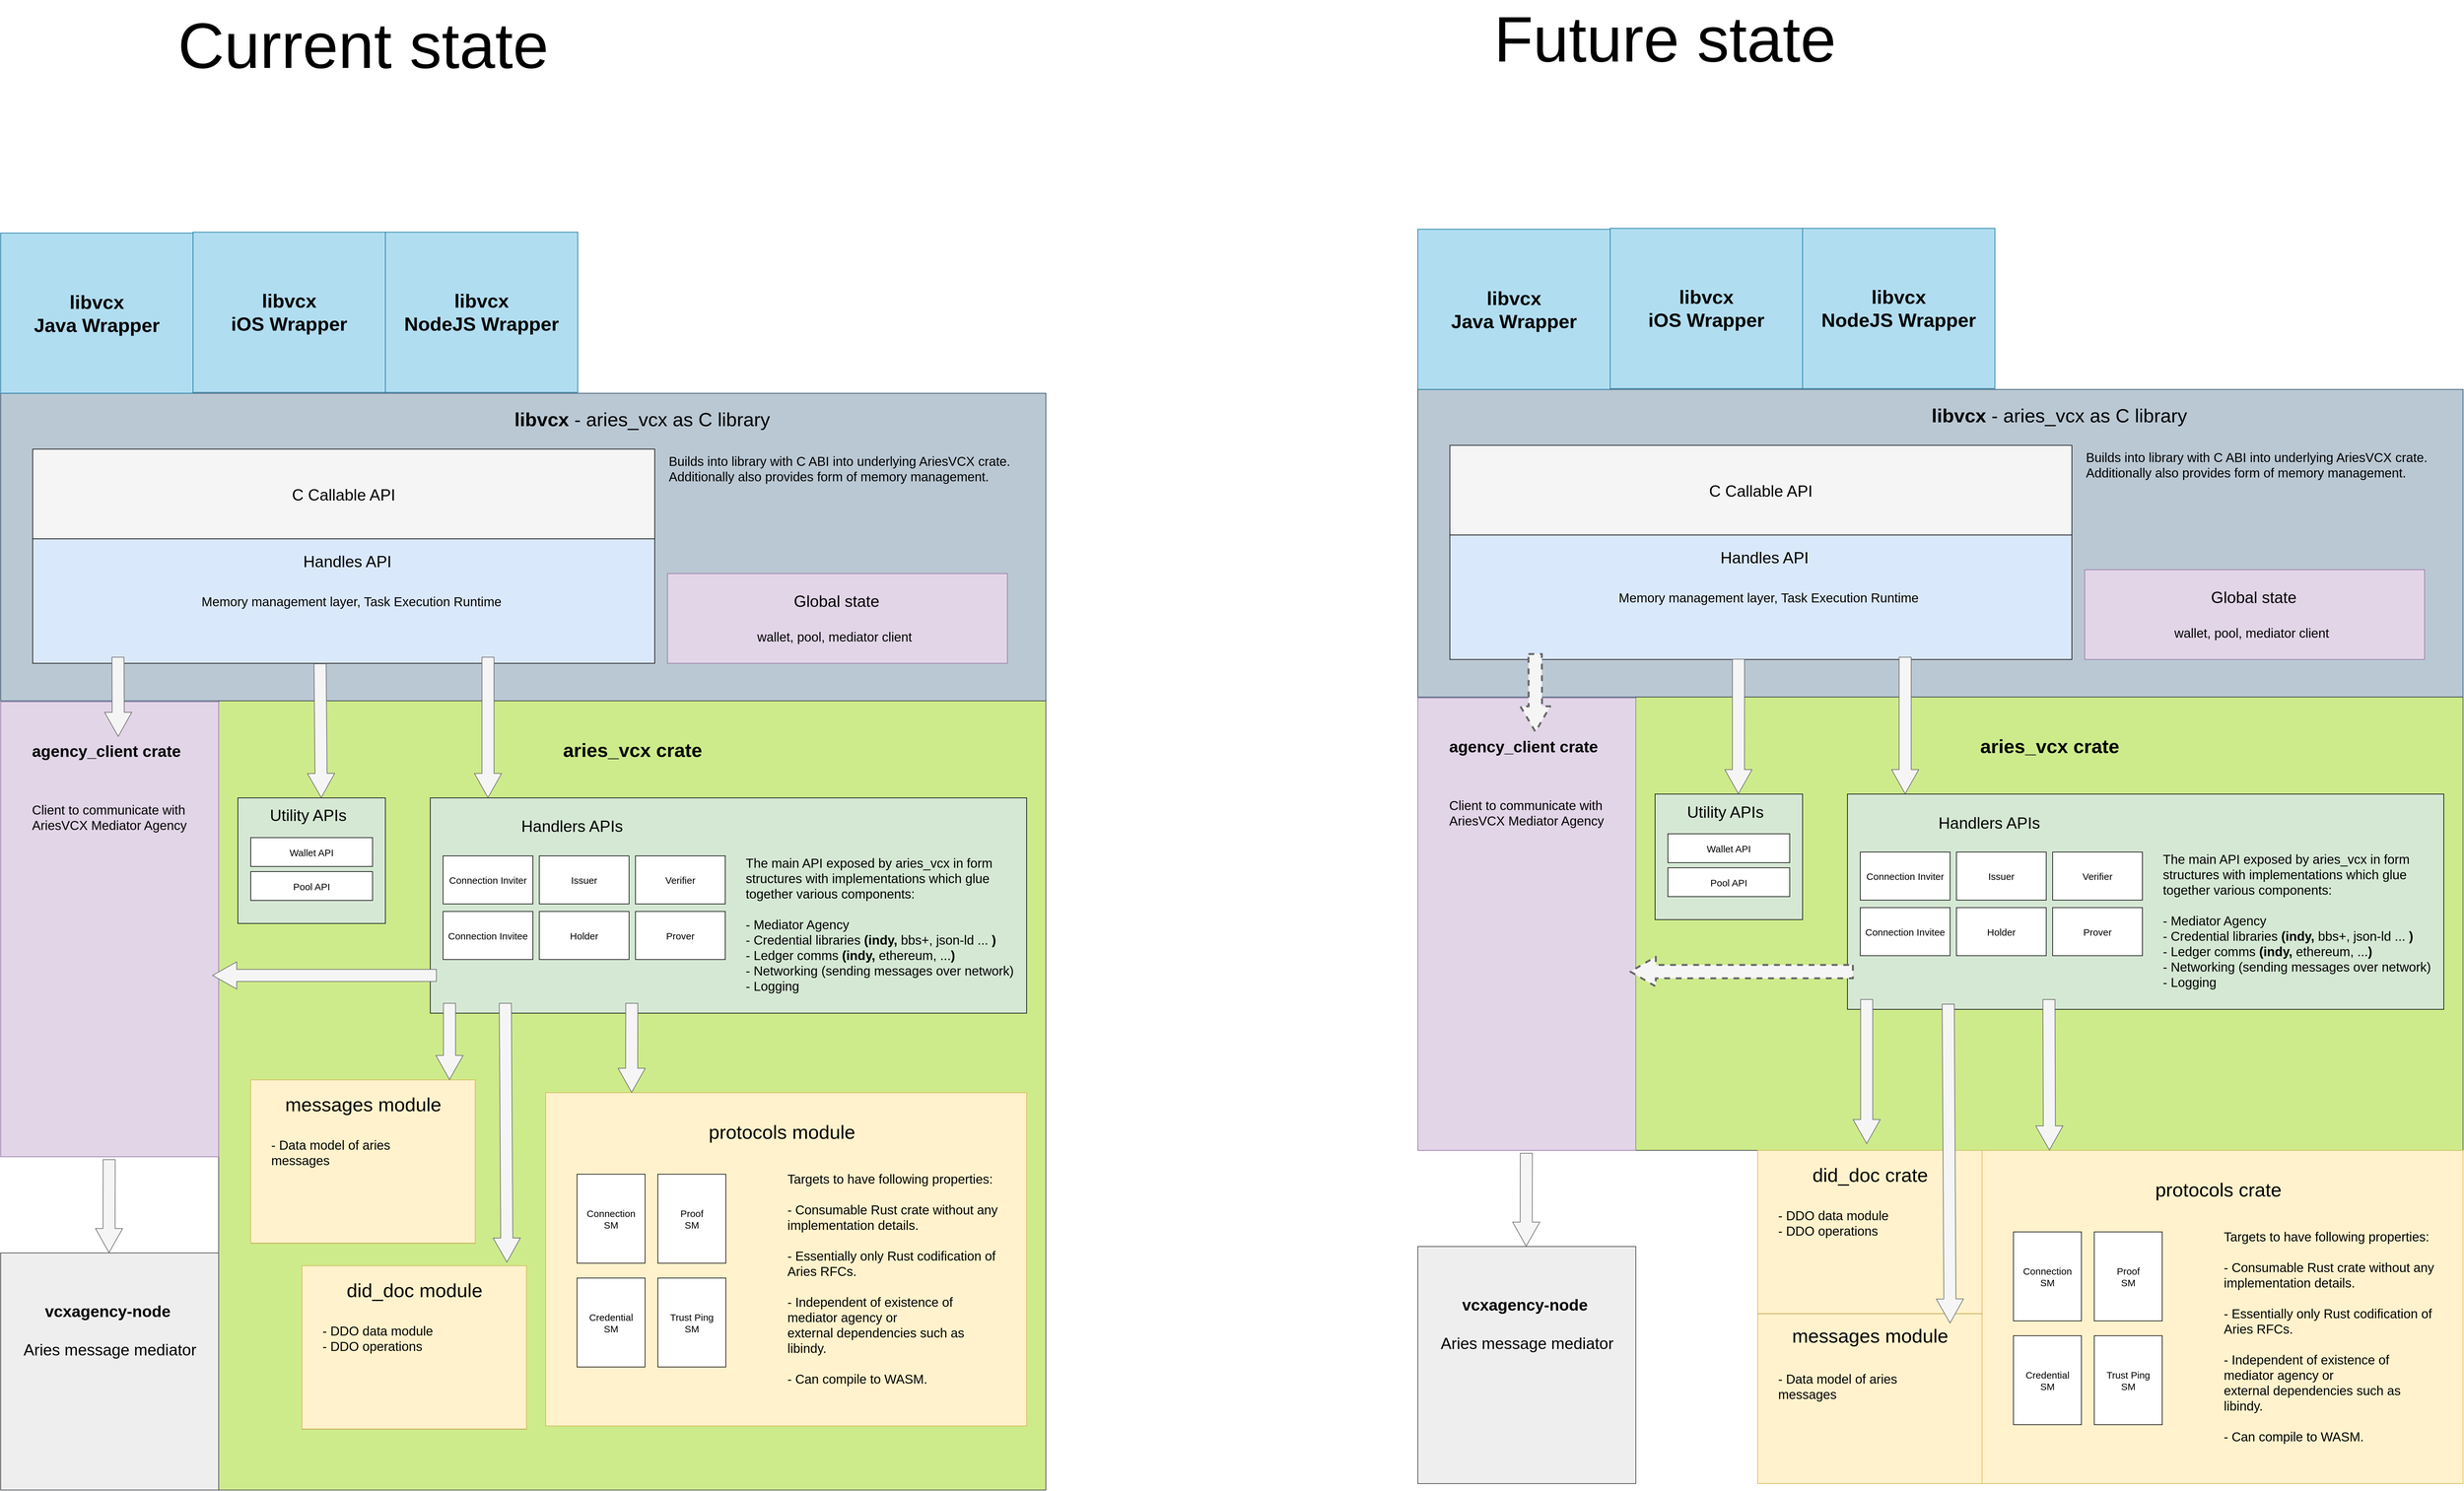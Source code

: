 <mxfile version="17.4.2" type="device"><diagram id="7Zz9Wzv7jeDoStbbdL4F" name="AriesVCX"><mxGraphModel dx="2860" dy="3909" grid="1" gridSize="10" guides="1" tooltips="1" connect="1" arrows="1" fold="1" page="1" pageScale="1" pageWidth="827" pageHeight="1169" math="0" shadow="0"><root><mxCell id="0"/><mxCell id="1" parent="0"/><mxCell id="syV9yuGqjeejQ7xi62S--37" value="&lt;font style=&quot;font-size: 100px&quot;&gt;Current state&lt;/font&gt;" style="text;html=1;align=center;verticalAlign=middle;resizable=0;points=[];autosize=1;strokeColor=none;" vertex="1" parent="1"><mxGeometry x="1550" y="10" width="590" height="50" as="geometry"/></mxCell><mxCell id="syV9yuGqjeejQ7xi62S--53" value="" style="rounded=0;whiteSpace=wrap;html=1;fillColor=#bac8d3;strokeColor=#23445d;" vertex="1" parent="1"><mxGeometry x="1280" y="578.63" width="1630" height="480" as="geometry"/></mxCell><mxCell id="syV9yuGqjeejQ7xi62S--54" value="" style="rounded=0;whiteSpace=wrap;html=1;fillColor=#cdeb8b;strokeColor=#36393d;shadow=0;strokeWidth=1;" vertex="1" parent="1"><mxGeometry x="1620" y="1058.63" width="1290" height="1231.37" as="geometry"/></mxCell><mxCell id="syV9yuGqjeejQ7xi62S--55" value="" style="rounded=0;whiteSpace=wrap;html=1;fillColor=#d5e8d4;" vertex="1" parent="1"><mxGeometry x="1950" y="1210" width="930" height="335.93" as="geometry"/></mxCell><mxCell id="syV9yuGqjeejQ7xi62S--56" value="&lt;span style=&quot;color: rgb(0 , 0 , 0)&quot;&gt;&lt;font style=&quot;font-size: 25px&quot;&gt;C Callable API&lt;/font&gt;&lt;/span&gt;" style="rounded=0;whiteSpace=wrap;html=1;fillColor=#f5f5f5;fontColor=#333333;" vertex="1" parent="1"><mxGeometry x="1330" y="665.81" width="970" height="140" as="geometry"/></mxCell><mxCell id="syV9yuGqjeejQ7xi62S--57" value="" style="rounded=0;whiteSpace=wrap;html=1;fillColor=#dae8fc;" vertex="1" parent="1"><mxGeometry x="1330" y="805.81" width="970" height="194.19" as="geometry"/></mxCell><mxCell id="syV9yuGqjeejQ7xi62S--60" value="&lt;div style=&quot;text-align: left&quot;&gt;&lt;span style=&quot;font-size: 20px&quot;&gt;Memory management layer, Task Execution Runtime&amp;nbsp;&lt;/span&gt;&lt;/div&gt;" style="text;html=1;strokeColor=none;fillColor=none;align=center;verticalAlign=middle;whiteSpace=wrap;rounded=0;" vertex="1" parent="1"><mxGeometry x="1560" y="873.53" width="540" height="58.75" as="geometry"/></mxCell><mxCell id="syV9yuGqjeejQ7xi62S--62" value="&lt;div style=&quot;text-align: center&quot;&gt;&lt;font face=&quot;helvetica&quot; style=&quot;font-size: 25px&quot;&gt;Handlers APIs&lt;/font&gt;&lt;/div&gt;" style="text;whiteSpace=wrap;html=1;" vertex="1" parent="1"><mxGeometry x="2090" y="1232.46" width="280" height="30" as="geometry"/></mxCell><mxCell id="syV9yuGqjeejQ7xi62S--63" value="&lt;span style=&quot;color: rgb(0 , 0 , 0) ; font-family: &amp;#34;helvetica&amp;#34; ; font-style: normal ; font-weight: 400 ; letter-spacing: normal ; text-align: center ; text-indent: 0px ; text-transform: none ; word-spacing: 0px ; display: inline ; float: none&quot;&gt;&lt;font style=&quot;font-size: 25px&quot;&gt;Handles API&lt;/font&gt;&lt;/span&gt;" style="text;whiteSpace=wrap;html=1;" vertex="1" parent="1"><mxGeometry x="1750" y="818.63" width="170" height="30" as="geometry"/></mxCell><mxCell id="syV9yuGqjeejQ7xi62S--64" value="&lt;font size=&quot;1&quot;&gt;&lt;b style=&quot;font-size: 30px&quot;&gt;aries_vcx crate&lt;/b&gt;&lt;/font&gt;" style="text;html=1;align=center;verticalAlign=middle;resizable=0;points=[];autosize=1;" vertex="1" parent="1"><mxGeometry x="2150" y="1120" width="230" height="30" as="geometry"/></mxCell><mxCell id="syV9yuGqjeejQ7xi62S--65" value="&lt;font style=&quot;font-size: 15px&quot;&gt;Connection Inviter&lt;/font&gt;" style="rounded=0;whiteSpace=wrap;html=1;" vertex="1" parent="1"><mxGeometry x="1970" y="1300.47" width="140" height="75" as="geometry"/></mxCell><mxCell id="syV9yuGqjeejQ7xi62S--66" value="&lt;font style=&quot;font-size: 15px&quot;&gt;Connection Invitee&lt;/font&gt;" style="rounded=0;whiteSpace=wrap;html=1;" vertex="1" parent="1"><mxGeometry x="1970" y="1387.18" width="140" height="75" as="geometry"/></mxCell><mxCell id="syV9yuGqjeejQ7xi62S--67" value="&lt;font style=&quot;font-size: 15px&quot;&gt;Issuer&lt;/font&gt;" style="rounded=0;whiteSpace=wrap;html=1;" vertex="1" parent="1"><mxGeometry x="2120" y="1300.47" width="140" height="75" as="geometry"/></mxCell><mxCell id="syV9yuGqjeejQ7xi62S--68" value="&lt;font style=&quot;font-size: 15px&quot;&gt;Holder&lt;/font&gt;" style="rounded=0;whiteSpace=wrap;html=1;" vertex="1" parent="1"><mxGeometry x="2120" y="1387.18" width="140" height="75" as="geometry"/></mxCell><mxCell id="syV9yuGqjeejQ7xi62S--69" value="&lt;font style=&quot;font-size: 15px&quot;&gt;Verifier&lt;/font&gt;" style="rounded=0;whiteSpace=wrap;html=1;" vertex="1" parent="1"><mxGeometry x="2270" y="1300.47" width="140" height="75" as="geometry"/></mxCell><mxCell id="syV9yuGqjeejQ7xi62S--70" value="&lt;font style=&quot;font-size: 15px&quot;&gt;Prover&lt;/font&gt;" style="rounded=0;whiteSpace=wrap;html=1;" vertex="1" parent="1"><mxGeometry x="2270" y="1387.18" width="140" height="75" as="geometry"/></mxCell><mxCell id="syV9yuGqjeejQ7xi62S--71" value="" style="rounded=0;whiteSpace=wrap;html=1;fillColor=#d5e8d4;" vertex="1" parent="1"><mxGeometry x="1650" y="1210" width="230" height="195.93" as="geometry"/></mxCell><mxCell id="syV9yuGqjeejQ7xi62S--72" value="&lt;div style=&quot;text-align: center&quot;&gt;&lt;font face=&quot;helvetica&quot; style=&quot;font-size: 25px&quot;&gt;Utility APIs&lt;/font&gt;&lt;/div&gt;" style="text;whiteSpace=wrap;html=1;" vertex="1" parent="1"><mxGeometry x="1697.5" y="1215.46" width="132.5" height="30" as="geometry"/></mxCell><mxCell id="syV9yuGqjeejQ7xi62S--73" value="&lt;font style=&quot;font-size: 15px&quot;&gt;Wallet API&lt;/font&gt;" style="rounded=0;whiteSpace=wrap;html=1;" vertex="1" parent="1"><mxGeometry x="1670" y="1272" width="190" height="45" as="geometry"/></mxCell><mxCell id="syV9yuGqjeejQ7xi62S--74" value="&lt;font style=&quot;font-size: 15px&quot;&gt;Pool API&lt;/font&gt;" style="rounded=0;whiteSpace=wrap;html=1;" vertex="1" parent="1"><mxGeometry x="1670" y="1325" width="190" height="45" as="geometry"/></mxCell><mxCell id="syV9yuGqjeejQ7xi62S--75" value="&lt;font style=&quot;font-size: 20px&quot;&gt;The main API exposed by aries_vcx in form&amp;nbsp;&lt;br&gt;structures with implementations which&amp;nbsp;glue&lt;br&gt;together various components:&lt;br&gt;&lt;br&gt;- Mediator Agency&lt;br&gt;- Credential libraries &lt;b&gt;(indy,&amp;nbsp;&lt;/b&gt;bbs+, json-ld ... &lt;b&gt;)&lt;/b&gt;&lt;br&gt;- Ledger comms&amp;nbsp;&lt;b&gt;(indy, &lt;/b&gt;ethereum, ...&lt;b&gt;)&lt;/b&gt;&lt;br&gt;- Networking (sending messages over network)&lt;br&gt;- Logging&lt;br&gt;&lt;/font&gt;" style="text;html=1;align=left;verticalAlign=middle;resizable=0;points=[];autosize=1;fillColor=none;" vertex="1" parent="1"><mxGeometry x="2440" y="1327.18" width="430" height="160" as="geometry"/></mxCell><mxCell id="syV9yuGqjeejQ7xi62S--76" value="&lt;font style=&quot;font-size: 30px&quot;&gt;&lt;b&gt;libvcx&lt;/b&gt;&amp;nbsp;-&amp;nbsp;aries_vcx&lt;b&gt; &lt;/b&gt;as C library&lt;/font&gt;" style="text;html=1;align=center;verticalAlign=middle;resizable=0;points=[];autosize=1;" vertex="1" parent="1"><mxGeometry x="2075" y="603.63" width="410" height="30" as="geometry"/></mxCell><mxCell id="syV9yuGqjeejQ7xi62S--77" value="&lt;font style=&quot;font-size: 20px&quot;&gt;Builds into library with C ABI into underlying AriesVCX crate.&lt;br&gt;Additionally also provides form of memory management.&lt;br&gt;&lt;/font&gt;" style="text;whiteSpace=wrap;html=1;" vertex="1" parent="1"><mxGeometry x="2320" y="665.81" width="560" height="119.07" as="geometry"/></mxCell><mxCell id="syV9yuGqjeejQ7xi62S--78" value="" style="group;strokeColor=#000000;" vertex="1" connectable="0" parent="1"><mxGeometry x="2130" y="1670" width="750" height="520" as="geometry"/></mxCell><mxCell id="syV9yuGqjeejQ7xi62S--79" value="" style="rounded=0;whiteSpace=wrap;html=1;fillColor=#fff2cc;strokeColor=#d6b656;" vertex="1" parent="syV9yuGqjeejQ7xi62S--78"><mxGeometry width="750" height="520" as="geometry"/></mxCell><mxCell id="syV9yuGqjeejQ7xi62S--80" value="&lt;font size=&quot;1&quot;&gt;&lt;span style=&quot;font-size: 30px&quot;&gt;protocols module&lt;/span&gt;&lt;/font&gt;" style="text;html=1;align=center;verticalAlign=middle;resizable=0;points=[];autosize=1;" vertex="1" parent="syV9yuGqjeejQ7xi62S--78"><mxGeometry x="247.747" y="46.27" width="240" height="30" as="geometry"/></mxCell><mxCell id="syV9yuGqjeejQ7xi62S--81" value="&lt;font style=&quot;font-size: 15px&quot;&gt;Connection &lt;br&gt;SM&lt;/font&gt;" style="rounded=0;whiteSpace=wrap;html=1;" vertex="1" parent="syV9yuGqjeejQ7xi62S--78"><mxGeometry x="48.913" y="127.25" width="105.978" height="138.818" as="geometry"/></mxCell><mxCell id="syV9yuGqjeejQ7xi62S--82" value="&lt;font style=&quot;font-size: 20px&quot;&gt;&lt;span style=&quot;color: rgb(0 , 0 , 0) ; font-family: &amp;#34;helvetica&amp;#34; ; font-style: normal ; font-weight: 400 ; letter-spacing: normal ; text-align: left ; text-indent: 0px ; text-transform: none ; word-spacing: 0px ; display: inline ; float: none&quot;&gt;Targets to have following properties:&lt;br&gt;&lt;br&gt;- Consumable Rust crate without any implementation&amp;nbsp;&lt;/span&gt;&lt;span style=&quot;color: rgb(0 , 0 , 0) ; font-family: &amp;#34;helvetica&amp;#34; ; font-style: normal ; font-weight: 400 ; letter-spacing: normal ; text-align: left ; text-indent: 0px ; text-transform: none ; word-spacing: 0px ; display: inline ; float: none&quot;&gt;details.&lt;/span&gt;&lt;br style=&quot;color: rgb(0 , 0 , 0) ; font-family: &amp;#34;helvetica&amp;#34; ; font-style: normal ; font-weight: 400 ; letter-spacing: normal ; text-align: left ; text-indent: 0px ; text-transform: none ; word-spacing: 0px&quot;&gt;&lt;span style=&quot;color: rgb(0 , 0 , 0) ; font-family: &amp;#34;helvetica&amp;#34; ; font-style: normal ; font-weight: 400 ; letter-spacing: normal ; text-align: left ; text-indent: 0px ; text-transform: none ; word-spacing: 0px ; display: inline ; float: none&quot;&gt;&lt;br&gt;- Essentially only Rust codification of Aries RFCs.&lt;/span&gt;&lt;br style=&quot;color: rgb(0 , 0 , 0) ; font-family: &amp;#34;helvetica&amp;#34; ; font-style: normal ; font-weight: 400 ; letter-spacing: normal ; text-align: left ; text-indent: 0px ; text-transform: none ; word-spacing: 0px&quot;&gt;&lt;br style=&quot;color: rgb(0 , 0 , 0) ; font-family: &amp;#34;helvetica&amp;#34; ; font-style: normal ; font-weight: 400 ; letter-spacing: normal ; text-align: left ; text-indent: 0px ; text-transform: none ; word-spacing: 0px&quot;&gt;&lt;span style=&quot;color: rgb(0 , 0 , 0) ; font-family: &amp;#34;helvetica&amp;#34; ; font-style: normal ; font-weight: 400 ; letter-spacing: normal ; text-align: left ; text-indent: 0px ; text-transform: none ; word-spacing: 0px ; display: inline ; float: none&quot;&gt;- Independent of existence of mediator agency or external&amp;nbsp;&lt;/span&gt;&lt;span style=&quot;color: rgb(0 , 0 , 0) ; font-family: &amp;#34;helvetica&amp;#34; ; font-style: normal ; font-weight: 400 ; letter-spacing: normal ; text-align: left ; text-indent: 0px ; text-transform: none ; word-spacing: 0px ; display: inline ; float: none&quot;&gt;dependencies such as libindy.&lt;/span&gt;&lt;br style=&quot;color: rgb(0 , 0 , 0) ; font-family: &amp;#34;helvetica&amp;#34; ; font-style: normal ; font-weight: 400 ; letter-spacing: normal ; text-align: left ; text-indent: 0px ; text-transform: none ; word-spacing: 0px&quot;&gt;&lt;br style=&quot;color: rgb(0 , 0 , 0) ; font-family: &amp;#34;helvetica&amp;#34; ; font-style: normal ; font-weight: 400 ; letter-spacing: normal ; text-align: left ; text-indent: 0px ; text-transform: none ; word-spacing: 0px&quot;&gt;&lt;span style=&quot;color: rgb(0 , 0 , 0) ; font-family: &amp;#34;helvetica&amp;#34; ; font-style: normal ; font-weight: 400 ; letter-spacing: normal ; text-align: left ; text-indent: 0px ; text-transform: none ; word-spacing: 0px ; display: inline ; float: none&quot;&gt;- Can compile to WASM.&amp;nbsp;&lt;/span&gt;&lt;/font&gt;" style="text;whiteSpace=wrap;html=1;" vertex="1" parent="syV9yuGqjeejQ7xi62S--78"><mxGeometry x="374.999" y="115.677" width="336.34" height="274.58" as="geometry"/></mxCell><mxCell id="syV9yuGqjeejQ7xi62S--83" value="&lt;font style=&quot;font-size: 15px&quot;&gt;Credential&lt;br&gt;SM&lt;/font&gt;" style="rounded=0;whiteSpace=wrap;html=1;" vertex="1" parent="syV9yuGqjeejQ7xi62S--78"><mxGeometry x="48.913" y="289.204" width="105.978" height="138.818" as="geometry"/></mxCell><mxCell id="syV9yuGqjeejQ7xi62S--84" value="&lt;font style=&quot;font-size: 15px&quot;&gt;Proof&lt;br&gt;SM&lt;/font&gt;" style="rounded=0;whiteSpace=wrap;html=1;" vertex="1" parent="syV9yuGqjeejQ7xi62S--78"><mxGeometry x="174.897" y="127.25" width="105.978" height="138.818" as="geometry"/></mxCell><mxCell id="syV9yuGqjeejQ7xi62S--85" value="&lt;font style=&quot;font-size: 15px&quot;&gt;Trust Ping&lt;br&gt;SM&lt;/font&gt;" style="rounded=0;whiteSpace=wrap;html=1;" vertex="1" parent="syV9yuGqjeejQ7xi62S--78"><mxGeometry x="174.897" y="289.204" width="105.978" height="138.818" as="geometry"/></mxCell><mxCell id="syV9yuGqjeejQ7xi62S--86" value="" style="group;strokeColor=#000000;" vertex="1" connectable="0" parent="1"><mxGeometry x="1280" y="1060" width="340" height="710" as="geometry"/></mxCell><mxCell id="syV9yuGqjeejQ7xi62S--87" value="" style="rounded=0;whiteSpace=wrap;html=1;fillColor=#e1d5e7;strokeColor=#9673a6;" vertex="1" parent="syV9yuGqjeejQ7xi62S--86"><mxGeometry width="340" height="710.0" as="geometry"/></mxCell><mxCell id="syV9yuGqjeejQ7xi62S--88" value="&lt;b style=&quot;color: rgb(0 , 0 , 0) ; font-family: &amp;#34;helvetica&amp;#34; ; font-size: 12px ; font-style: normal ; letter-spacing: normal ; text-align: center ; text-indent: 0px ; text-transform: none ; word-spacing: 0px&quot;&gt;&lt;font style=&quot;font-size: 25px&quot;&gt;agency_client crate&lt;/font&gt;&lt;/b&gt;" style="text;whiteSpace=wrap;html=1;" vertex="1" parent="syV9yuGqjeejQ7xi62S--86"><mxGeometry x="47.449" y="54.619" width="271.948" height="81.929" as="geometry"/></mxCell><mxCell id="syV9yuGqjeejQ7xi62S--89" value="&lt;font style=&quot;color: rgb(0 , 0 , 0) ; font-style: normal ; font-weight: 400 ; letter-spacing: normal ; text-align: left ; text-indent: 0px ; text-transform: none ; word-spacing: 0px ; font-family: &amp;#34;helvetica&amp;#34; ; font-size: 20px&quot;&gt;&lt;span&gt;Client to communicate with AriesVCX Mediator Agency&lt;/span&gt;&lt;span style=&quot;color: rgb(0 , 0 , 0) ; font-family: &amp;#34;helvetica&amp;#34; ; font-style: normal ; font-weight: 400 ; letter-spacing: normal ; text-align: left ; text-indent: 0px ; text-transform: none ; word-spacing: 0px&quot;&gt;&lt;br&gt;&lt;/span&gt;&lt;/font&gt;" style="text;whiteSpace=wrap;html=1;" vertex="1" parent="syV9yuGqjeejQ7xi62S--86"><mxGeometry x="47.452" y="149.999" width="313.158" height="382.308" as="geometry"/></mxCell><mxCell id="syV9yuGqjeejQ7xi62S--90" value="" style="rounded=0;whiteSpace=wrap;html=1;fillColor=#e1d5e7;strokeColor=#9673a6;" vertex="1" parent="1"><mxGeometry x="2320" y="860" width="530" height="140" as="geometry"/></mxCell><mxCell id="syV9yuGqjeejQ7xi62S--91" value="&lt;div style=&quot;text-align: center&quot;&gt;&lt;font face=&quot;helvetica&quot; style=&quot;font-size: 25px ; font-weight: normal&quot;&gt;Global state&lt;/font&gt;&lt;/div&gt;" style="text;whiteSpace=wrap;html=1;fontStyle=1" vertex="1" parent="1"><mxGeometry x="2515" y="881.13" width="280" height="30" as="geometry"/></mxCell><mxCell id="syV9yuGqjeejQ7xi62S--92" value="&lt;div style=&quot;text-align: left&quot;&gt;&lt;span style=&quot;font-size: 20px&quot;&gt;wallet, pool, mediator client&lt;/span&gt;&lt;/div&gt;" style="text;html=1;strokeColor=none;fillColor=none;align=center;verticalAlign=middle;whiteSpace=wrap;rounded=0;" vertex="1" parent="1"><mxGeometry x="2330" y="950" width="500.62" height="15.05" as="geometry"/></mxCell><mxCell id="syV9yuGqjeejQ7xi62S--93" value="" style="shape=flexArrow;endArrow=classic;html=1;endWidth=22.561;endSize=12.212;width=18.824;fillColor=#f5f5f5;strokeColor=#666666;" edge="1" parent="1"><mxGeometry width="50" height="50" relative="1" as="geometry"><mxPoint x="2040" y="990" as="sourcePoint"/><mxPoint x="2040" y="1210" as="targetPoint"/></mxGeometry></mxCell><mxCell id="syV9yuGqjeejQ7xi62S--103" value="&lt;font style=&quot;font-size: 30px&quot;&gt;&lt;b&gt;libvcx &lt;br&gt;Java Wrapper&lt;/b&gt;&lt;/font&gt;" style="rounded=0;whiteSpace=wrap;html=1;fillColor=#b1ddf0;strokeColor=#10739e;" vertex="1" parent="1"><mxGeometry x="1280" y="328.63" width="300" height="250" as="geometry"/></mxCell><mxCell id="syV9yuGqjeejQ7xi62S--104" value="&lt;font style=&quot;font-size: 30px&quot;&gt;&lt;b&gt;libvcx&lt;br&gt;NodeJS Wrapper&lt;/b&gt;&lt;/font&gt;" style="rounded=0;whiteSpace=wrap;html=1;fillColor=#b1ddf0;strokeColor=#10739e;" vertex="1" parent="1"><mxGeometry x="1880" y="327.26" width="300" height="250" as="geometry"/></mxCell><mxCell id="syV9yuGqjeejQ7xi62S--105" value="&lt;font style=&quot;font-size: 30px&quot;&gt;&lt;b&gt;libvcx&lt;br&gt;iOS Wrapper&lt;/b&gt;&lt;/font&gt;" style="rounded=0;whiteSpace=wrap;html=1;fillColor=#b1ddf0;strokeColor=#10739e;" vertex="1" parent="1"><mxGeometry x="1580" y="327.26" width="300" height="250" as="geometry"/></mxCell><mxCell id="syV9yuGqjeejQ7xi62S--106" value="" style="shape=flexArrow;endArrow=classic;html=1;endWidth=22.561;endSize=12.212;width=18.824;fillColor=#f5f5f5;strokeColor=#666666;exitX=0.462;exitY=1.001;exitDx=0;exitDy=0;exitPerimeter=0;" edge="1" parent="1" source="syV9yuGqjeejQ7xi62S--57"><mxGeometry width="50" height="50" relative="1" as="geometry"><mxPoint x="1780" y="1024.879" as="sourcePoint"/><mxPoint x="1780" y="1210" as="targetPoint"/></mxGeometry></mxCell><mxCell id="syV9yuGqjeejQ7xi62S--117" value="" style="group;strokeColor=#000000;" vertex="1" connectable="0" parent="1"><mxGeometry x="1670" y="1650" width="350" height="254.69" as="geometry"/></mxCell><mxCell id="syV9yuGqjeejQ7xi62S--118" value="" style="rounded=0;whiteSpace=wrap;html=1;fillColor=#fff2cc;strokeColor=#d6b656;" vertex="1" parent="syV9yuGqjeejQ7xi62S--117"><mxGeometry width="350" height="254.69" as="geometry"/></mxCell><mxCell id="syV9yuGqjeejQ7xi62S--119" value="&lt;font size=&quot;1&quot;&gt;&lt;span style=&quot;font-size: 30px&quot;&gt;messages module&lt;/span&gt;&lt;/font&gt;" style="text;html=1;align=center;verticalAlign=middle;resizable=0;points=[];autosize=1;" vertex="1" parent="syV9yuGqjeejQ7xi62S--117"><mxGeometry x="45.0" y="22.663" width="260" height="30" as="geometry"/></mxCell><mxCell id="syV9yuGqjeejQ7xi62S--121" value="&lt;font face=&quot;helvetica&quot;&gt;&lt;span style=&quot;font-size: 20px&quot;&gt;- Data model of aries messages&lt;/span&gt;&lt;/font&gt;" style="text;whiteSpace=wrap;html=1;" vertex="1" parent="syV9yuGqjeejQ7xi62S--117"><mxGeometry x="29.512" y="83.161" width="247.846" height="101.27" as="geometry"/></mxCell><mxCell id="syV9yuGqjeejQ7xi62S--127" value="" style="shape=flexArrow;endArrow=classic;html=1;endWidth=22.561;endSize=12.212;width=18.824;fillColor=#f5f5f5;strokeColor=#666666;" edge="1" parent="1"><mxGeometry width="50" height="50" relative="1" as="geometry"><mxPoint x="1980" y="1530" as="sourcePoint"/><mxPoint x="1980" y="1650" as="targetPoint"/></mxGeometry></mxCell><mxCell id="syV9yuGqjeejQ7xi62S--128" value="" style="shape=flexArrow;endArrow=classic;html=1;endWidth=22.561;endSize=12.212;width=18.824;fillColor=#f5f5f5;strokeColor=#666666;" edge="1" parent="1"><mxGeometry width="50" height="50" relative="1" as="geometry"><mxPoint x="2264.23" y="1530" as="sourcePoint"/><mxPoint x="2264" y="1670" as="targetPoint"/></mxGeometry></mxCell><mxCell id="syV9yuGqjeejQ7xi62S--129" value="" style="group;strokeColor=#000000;" vertex="1" connectable="0" parent="1"><mxGeometry x="1750" y="1940" width="350" height="254.69" as="geometry"/></mxCell><mxCell id="syV9yuGqjeejQ7xi62S--130" value="" style="rounded=0;whiteSpace=wrap;html=1;fillColor=#fff2cc;strokeColor=#d6b656;" vertex="1" parent="syV9yuGqjeejQ7xi62S--129"><mxGeometry width="350" height="254.69" as="geometry"/></mxCell><mxCell id="syV9yuGqjeejQ7xi62S--131" value="&lt;font size=&quot;1&quot;&gt;&lt;span style=&quot;font-size: 30px&quot;&gt;did_doc module&lt;/span&gt;&lt;/font&gt;" style="text;html=1;align=center;verticalAlign=middle;resizable=0;points=[];autosize=1;" vertex="1" parent="syV9yuGqjeejQ7xi62S--129"><mxGeometry x="60.0" y="22.663" width="230" height="30" as="geometry"/></mxCell><mxCell id="syV9yuGqjeejQ7xi62S--132" value="&lt;font face=&quot;helvetica&quot;&gt;&lt;span style=&quot;font-size: 20px&quot;&gt;- DDO data module&lt;br&gt;- DDO operations&lt;br&gt;&lt;/span&gt;&lt;/font&gt;" style="text;whiteSpace=wrap;html=1;" vertex="1" parent="syV9yuGqjeejQ7xi62S--129"><mxGeometry x="29.512" y="83.161" width="247.846" height="101.27" as="geometry"/></mxCell><mxCell id="syV9yuGqjeejQ7xi62S--133" value="" style="shape=flexArrow;endArrow=classic;html=1;endWidth=22.561;endSize=12.212;width=18.824;fillColor=#f5f5f5;strokeColor=#666666;entryX=0.913;entryY=-0.02;entryDx=0;entryDy=0;entryPerimeter=0;" edge="1" parent="1" target="syV9yuGqjeejQ7xi62S--130"><mxGeometry width="50" height="50" relative="1" as="geometry"><mxPoint x="2067" y="1530" as="sourcePoint"/><mxPoint x="2067" y="1650" as="targetPoint"/></mxGeometry></mxCell><mxCell id="syV9yuGqjeejQ7xi62S--135" value="" style="shape=flexArrow;endArrow=classic;html=1;endWidth=22.561;endSize=12.212;width=18.824;fillColor=#f5f5f5;strokeColor=#666666;entryX=0.5;entryY=0;entryDx=0;entryDy=0;" edge="1" parent="1" target="syV9yuGqjeejQ7xi62S--88"><mxGeometry width="50" height="50" relative="1" as="geometry"><mxPoint x="1463" y="990" as="sourcePoint"/><mxPoint x="1470" y="1080" as="targetPoint"/></mxGeometry></mxCell><mxCell id="syV9yuGqjeejQ7xi62S--134" value="" style="shape=flexArrow;endArrow=classic;html=1;endWidth=22.561;endSize=12.212;width=18.824;fillColor=#f5f5f5;strokeColor=#666666;" edge="1" parent="1"><mxGeometry width="50" height="50" relative="1" as="geometry"><mxPoint x="1960" y="1487" as="sourcePoint"/><mxPoint x="1610" y="1487" as="targetPoint"/></mxGeometry></mxCell><mxCell id="1e5rBk3PHPZk0j-CVuZ7-1" value="" style="rounded=0;whiteSpace=wrap;html=1;fillColor=#bac8d3;strokeColor=#23445d;" vertex="1" parent="1"><mxGeometry x="3490" y="572.67" width="1630" height="480" as="geometry"/></mxCell><mxCell id="1e5rBk3PHPZk0j-CVuZ7-2" value="" style="rounded=0;whiteSpace=wrap;html=1;fillColor=#cdeb8b;strokeColor=#36393d;shadow=0;strokeWidth=1;" vertex="1" parent="1"><mxGeometry x="3830" y="1052.67" width="1290" height="707.33" as="geometry"/></mxCell><mxCell id="1e5rBk3PHPZk0j-CVuZ7-3" value="" style="rounded=0;whiteSpace=wrap;html=1;fillColor=#d5e8d4;" vertex="1" parent="1"><mxGeometry x="4160" y="1204.04" width="930" height="335.93" as="geometry"/></mxCell><mxCell id="1e5rBk3PHPZk0j-CVuZ7-4" value="&lt;span style=&quot;color: rgb(0 , 0 , 0)&quot;&gt;&lt;font style=&quot;font-size: 25px&quot;&gt;C Callable API&lt;/font&gt;&lt;/span&gt;" style="rounded=0;whiteSpace=wrap;html=1;fillColor=#f5f5f5;fontColor=#333333;" vertex="1" parent="1"><mxGeometry x="3540" y="659.85" width="970" height="140" as="geometry"/></mxCell><mxCell id="1e5rBk3PHPZk0j-CVuZ7-5" value="" style="rounded=0;whiteSpace=wrap;html=1;fillColor=#dae8fc;" vertex="1" parent="1"><mxGeometry x="3540" y="799.85" width="970" height="194.19" as="geometry"/></mxCell><mxCell id="1e5rBk3PHPZk0j-CVuZ7-6" value="&lt;div style=&quot;text-align: left&quot;&gt;&lt;span style=&quot;font-size: 20px&quot;&gt;Memory management layer, Task Execution Runtime&amp;nbsp;&lt;/span&gt;&lt;/div&gt;" style="text;html=1;strokeColor=none;fillColor=none;align=center;verticalAlign=middle;whiteSpace=wrap;rounded=0;" vertex="1" parent="1"><mxGeometry x="3770" y="867.57" width="540" height="58.75" as="geometry"/></mxCell><mxCell id="1e5rBk3PHPZk0j-CVuZ7-7" value="&lt;div style=&quot;text-align: center&quot;&gt;&lt;font face=&quot;helvetica&quot; style=&quot;font-size: 25px&quot;&gt;Handlers APIs&lt;/font&gt;&lt;/div&gt;" style="text;whiteSpace=wrap;html=1;" vertex="1" parent="1"><mxGeometry x="4300" y="1226.5" width="280" height="30" as="geometry"/></mxCell><mxCell id="1e5rBk3PHPZk0j-CVuZ7-8" value="&lt;span style=&quot;color: rgb(0 , 0 , 0) ; font-family: &amp;#34;helvetica&amp;#34; ; font-style: normal ; font-weight: 400 ; letter-spacing: normal ; text-align: center ; text-indent: 0px ; text-transform: none ; word-spacing: 0px ; display: inline ; float: none&quot;&gt;&lt;font style=&quot;font-size: 25px&quot;&gt;Handles API&lt;/font&gt;&lt;/span&gt;" style="text;whiteSpace=wrap;html=1;" vertex="1" parent="1"><mxGeometry x="3960" y="812.67" width="170" height="30" as="geometry"/></mxCell><mxCell id="1e5rBk3PHPZk0j-CVuZ7-9" value="&lt;font size=&quot;1&quot;&gt;&lt;b style=&quot;font-size: 30px&quot;&gt;aries_vcx crate&lt;/b&gt;&lt;/font&gt;" style="text;html=1;align=center;verticalAlign=middle;resizable=0;points=[];autosize=1;" vertex="1" parent="1"><mxGeometry x="4360" y="1114.04" width="230" height="30" as="geometry"/></mxCell><mxCell id="1e5rBk3PHPZk0j-CVuZ7-10" value="&lt;font style=&quot;font-size: 15px&quot;&gt;Connection Inviter&lt;/font&gt;" style="rounded=0;whiteSpace=wrap;html=1;" vertex="1" parent="1"><mxGeometry x="4180" y="1294.51" width="140" height="75" as="geometry"/></mxCell><mxCell id="1e5rBk3PHPZk0j-CVuZ7-11" value="&lt;font style=&quot;font-size: 15px&quot;&gt;Connection Invitee&lt;/font&gt;" style="rounded=0;whiteSpace=wrap;html=1;" vertex="1" parent="1"><mxGeometry x="4180" y="1381.22" width="140" height="75" as="geometry"/></mxCell><mxCell id="1e5rBk3PHPZk0j-CVuZ7-12" value="&lt;font style=&quot;font-size: 15px&quot;&gt;Issuer&lt;/font&gt;" style="rounded=0;whiteSpace=wrap;html=1;" vertex="1" parent="1"><mxGeometry x="4330" y="1294.51" width="140" height="75" as="geometry"/></mxCell><mxCell id="1e5rBk3PHPZk0j-CVuZ7-13" value="&lt;font style=&quot;font-size: 15px&quot;&gt;Holder&lt;/font&gt;" style="rounded=0;whiteSpace=wrap;html=1;" vertex="1" parent="1"><mxGeometry x="4330" y="1381.22" width="140" height="75" as="geometry"/></mxCell><mxCell id="1e5rBk3PHPZk0j-CVuZ7-14" value="&lt;font style=&quot;font-size: 15px&quot;&gt;Verifier&lt;/font&gt;" style="rounded=0;whiteSpace=wrap;html=1;" vertex="1" parent="1"><mxGeometry x="4480" y="1294.51" width="140" height="75" as="geometry"/></mxCell><mxCell id="1e5rBk3PHPZk0j-CVuZ7-15" value="&lt;font style=&quot;font-size: 15px&quot;&gt;Prover&lt;/font&gt;" style="rounded=0;whiteSpace=wrap;html=1;" vertex="1" parent="1"><mxGeometry x="4480" y="1381.22" width="140" height="75" as="geometry"/></mxCell><mxCell id="1e5rBk3PHPZk0j-CVuZ7-16" value="" style="rounded=0;whiteSpace=wrap;html=1;fillColor=#d5e8d4;" vertex="1" parent="1"><mxGeometry x="3860" y="1204.04" width="230" height="195.93" as="geometry"/></mxCell><mxCell id="1e5rBk3PHPZk0j-CVuZ7-17" value="&lt;div style=&quot;text-align: center&quot;&gt;&lt;font face=&quot;helvetica&quot; style=&quot;font-size: 25px&quot;&gt;Utility APIs&lt;/font&gt;&lt;/div&gt;" style="text;whiteSpace=wrap;html=1;" vertex="1" parent="1"><mxGeometry x="3907.5" y="1209.5" width="132.5" height="30" as="geometry"/></mxCell><mxCell id="1e5rBk3PHPZk0j-CVuZ7-18" value="&lt;font style=&quot;font-size: 15px&quot;&gt;Wallet API&lt;/font&gt;" style="rounded=0;whiteSpace=wrap;html=1;" vertex="1" parent="1"><mxGeometry x="3880" y="1266.04" width="190" height="45" as="geometry"/></mxCell><mxCell id="1e5rBk3PHPZk0j-CVuZ7-19" value="&lt;font style=&quot;font-size: 15px&quot;&gt;Pool API&lt;/font&gt;" style="rounded=0;whiteSpace=wrap;html=1;" vertex="1" parent="1"><mxGeometry x="3880" y="1319.04" width="190" height="45" as="geometry"/></mxCell><mxCell id="1e5rBk3PHPZk0j-CVuZ7-20" value="&lt;font style=&quot;font-size: 20px&quot;&gt;The main API exposed by aries_vcx in form&amp;nbsp;&lt;br&gt;structures with implementations which&amp;nbsp;glue&lt;br&gt;together various components:&lt;br&gt;&lt;br&gt;- Mediator Agency&lt;br&gt;- Credential libraries &lt;b&gt;(indy,&amp;nbsp;&lt;/b&gt;bbs+, json-ld ... &lt;b&gt;)&lt;/b&gt;&lt;br&gt;- Ledger comms&amp;nbsp;&lt;b&gt;(indy, &lt;/b&gt;ethereum, ...&lt;b&gt;)&lt;/b&gt;&lt;br&gt;- Networking (sending messages over network)&lt;br&gt;- Logging&lt;br&gt;&lt;/font&gt;" style="text;html=1;align=left;verticalAlign=middle;resizable=0;points=[];autosize=1;fillColor=none;" vertex="1" parent="1"><mxGeometry x="4650" y="1321.22" width="430" height="160" as="geometry"/></mxCell><mxCell id="1e5rBk3PHPZk0j-CVuZ7-21" value="&lt;font style=&quot;font-size: 30px&quot;&gt;&lt;b&gt;libvcx&lt;/b&gt;&amp;nbsp;-&amp;nbsp;aries_vcx&lt;b&gt; &lt;/b&gt;as C library&lt;/font&gt;" style="text;html=1;align=center;verticalAlign=middle;resizable=0;points=[];autosize=1;" vertex="1" parent="1"><mxGeometry x="4285" y="597.67" width="410" height="30" as="geometry"/></mxCell><mxCell id="1e5rBk3PHPZk0j-CVuZ7-22" value="&lt;font style=&quot;font-size: 20px&quot;&gt;Builds into library with C ABI into underlying AriesVCX crate.&lt;br&gt;Additionally also provides form of memory management.&lt;br&gt;&lt;/font&gt;" style="text;whiteSpace=wrap;html=1;" vertex="1" parent="1"><mxGeometry x="4530" y="659.85" width="560" height="119.07" as="geometry"/></mxCell><mxCell id="1e5rBk3PHPZk0j-CVuZ7-23" value="" style="group;strokeColor=#000000;" vertex="1" connectable="0" parent="1"><mxGeometry x="4370" y="1760" width="750" height="520" as="geometry"/></mxCell><mxCell id="1e5rBk3PHPZk0j-CVuZ7-24" value="" style="rounded=0;whiteSpace=wrap;html=1;fillColor=#fff2cc;strokeColor=#d6b656;" vertex="1" parent="1e5rBk3PHPZk0j-CVuZ7-23"><mxGeometry width="750" height="520" as="geometry"/></mxCell><mxCell id="1e5rBk3PHPZk0j-CVuZ7-25" value="&lt;font size=&quot;1&quot;&gt;&lt;span style=&quot;font-size: 30px&quot;&gt;protocols crate&lt;/span&gt;&lt;/font&gt;" style="text;html=1;align=center;verticalAlign=middle;resizable=0;points=[];autosize=1;" vertex="1" parent="1e5rBk3PHPZk0j-CVuZ7-23"><mxGeometry x="262.747" y="46.27" width="210" height="30" as="geometry"/></mxCell><mxCell id="1e5rBk3PHPZk0j-CVuZ7-26" value="&lt;font style=&quot;font-size: 15px&quot;&gt;Connection &lt;br&gt;SM&lt;/font&gt;" style="rounded=0;whiteSpace=wrap;html=1;" vertex="1" parent="1e5rBk3PHPZk0j-CVuZ7-23"><mxGeometry x="48.913" y="127.25" width="105.978" height="138.818" as="geometry"/></mxCell><mxCell id="1e5rBk3PHPZk0j-CVuZ7-27" value="&lt;font style=&quot;font-size: 20px&quot;&gt;&lt;span style=&quot;color: rgb(0 , 0 , 0) ; font-family: &amp;#34;helvetica&amp;#34; ; font-style: normal ; font-weight: 400 ; letter-spacing: normal ; text-align: left ; text-indent: 0px ; text-transform: none ; word-spacing: 0px ; display: inline ; float: none&quot;&gt;Targets to have following properties:&lt;br&gt;&lt;br&gt;- Consumable Rust crate without any implementation&amp;nbsp;&lt;/span&gt;&lt;span style=&quot;color: rgb(0 , 0 , 0) ; font-family: &amp;#34;helvetica&amp;#34; ; font-style: normal ; font-weight: 400 ; letter-spacing: normal ; text-align: left ; text-indent: 0px ; text-transform: none ; word-spacing: 0px ; display: inline ; float: none&quot;&gt;details.&lt;/span&gt;&lt;br style=&quot;color: rgb(0 , 0 , 0) ; font-family: &amp;#34;helvetica&amp;#34; ; font-style: normal ; font-weight: 400 ; letter-spacing: normal ; text-align: left ; text-indent: 0px ; text-transform: none ; word-spacing: 0px&quot;&gt;&lt;span style=&quot;color: rgb(0 , 0 , 0) ; font-family: &amp;#34;helvetica&amp;#34; ; font-style: normal ; font-weight: 400 ; letter-spacing: normal ; text-align: left ; text-indent: 0px ; text-transform: none ; word-spacing: 0px ; display: inline ; float: none&quot;&gt;&lt;br&gt;- Essentially only Rust codification of Aries RFCs.&lt;/span&gt;&lt;br style=&quot;color: rgb(0 , 0 , 0) ; font-family: &amp;#34;helvetica&amp;#34; ; font-style: normal ; font-weight: 400 ; letter-spacing: normal ; text-align: left ; text-indent: 0px ; text-transform: none ; word-spacing: 0px&quot;&gt;&lt;br style=&quot;color: rgb(0 , 0 , 0) ; font-family: &amp;#34;helvetica&amp;#34; ; font-style: normal ; font-weight: 400 ; letter-spacing: normal ; text-align: left ; text-indent: 0px ; text-transform: none ; word-spacing: 0px&quot;&gt;&lt;span style=&quot;color: rgb(0 , 0 , 0) ; font-family: &amp;#34;helvetica&amp;#34; ; font-style: normal ; font-weight: 400 ; letter-spacing: normal ; text-align: left ; text-indent: 0px ; text-transform: none ; word-spacing: 0px ; display: inline ; float: none&quot;&gt;- Independent of existence of mediator agency or external&amp;nbsp;&lt;/span&gt;&lt;span style=&quot;color: rgb(0 , 0 , 0) ; font-family: &amp;#34;helvetica&amp;#34; ; font-style: normal ; font-weight: 400 ; letter-spacing: normal ; text-align: left ; text-indent: 0px ; text-transform: none ; word-spacing: 0px ; display: inline ; float: none&quot;&gt;dependencies such as libindy.&lt;/span&gt;&lt;br style=&quot;color: rgb(0 , 0 , 0) ; font-family: &amp;#34;helvetica&amp;#34; ; font-style: normal ; font-weight: 400 ; letter-spacing: normal ; text-align: left ; text-indent: 0px ; text-transform: none ; word-spacing: 0px&quot;&gt;&lt;br style=&quot;color: rgb(0 , 0 , 0) ; font-family: &amp;#34;helvetica&amp;#34; ; font-style: normal ; font-weight: 400 ; letter-spacing: normal ; text-align: left ; text-indent: 0px ; text-transform: none ; word-spacing: 0px&quot;&gt;&lt;span style=&quot;color: rgb(0 , 0 , 0) ; font-family: &amp;#34;helvetica&amp;#34; ; font-style: normal ; font-weight: 400 ; letter-spacing: normal ; text-align: left ; text-indent: 0px ; text-transform: none ; word-spacing: 0px ; display: inline ; float: none&quot;&gt;- Can compile to WASM.&amp;nbsp;&lt;/span&gt;&lt;/font&gt;" style="text;whiteSpace=wrap;html=1;" vertex="1" parent="1e5rBk3PHPZk0j-CVuZ7-23"><mxGeometry x="374.999" y="115.677" width="336.34" height="274.58" as="geometry"/></mxCell><mxCell id="1e5rBk3PHPZk0j-CVuZ7-28" value="&lt;font style=&quot;font-size: 15px&quot;&gt;Credential&lt;br&gt;SM&lt;/font&gt;" style="rounded=0;whiteSpace=wrap;html=1;" vertex="1" parent="1e5rBk3PHPZk0j-CVuZ7-23"><mxGeometry x="48.913" y="289.204" width="105.978" height="138.818" as="geometry"/></mxCell><mxCell id="1e5rBk3PHPZk0j-CVuZ7-29" value="&lt;font style=&quot;font-size: 15px&quot;&gt;Proof&lt;br&gt;SM&lt;/font&gt;" style="rounded=0;whiteSpace=wrap;html=1;" vertex="1" parent="1e5rBk3PHPZk0j-CVuZ7-23"><mxGeometry x="174.897" y="127.25" width="105.978" height="138.818" as="geometry"/></mxCell><mxCell id="1e5rBk3PHPZk0j-CVuZ7-30" value="&lt;font style=&quot;font-size: 15px&quot;&gt;Trust Ping&lt;br&gt;SM&lt;/font&gt;" style="rounded=0;whiteSpace=wrap;html=1;" vertex="1" parent="1e5rBk3PHPZk0j-CVuZ7-23"><mxGeometry x="174.897" y="289.204" width="105.978" height="138.818" as="geometry"/></mxCell><mxCell id="1e5rBk3PHPZk0j-CVuZ7-31" value="" style="group;strokeColor=#000000;sketch=0;shadow=0;glass=0;rounded=0;" vertex="1" connectable="0" parent="1"><mxGeometry x="3490" y="1054.04" width="340" height="705.96" as="geometry"/></mxCell><mxCell id="1e5rBk3PHPZk0j-CVuZ7-32" value="" style="rounded=0;whiteSpace=wrap;html=1;fillColor=#e1d5e7;strokeColor=#9673a6;" vertex="1" parent="1e5rBk3PHPZk0j-CVuZ7-31"><mxGeometry width="340" height="705.96" as="geometry"/></mxCell><mxCell id="1e5rBk3PHPZk0j-CVuZ7-33" value="&lt;b style=&quot;color: rgb(0 , 0 , 0) ; font-family: &amp;#34;helvetica&amp;#34; ; font-size: 12px ; font-style: normal ; letter-spacing: normal ; text-align: center ; text-indent: 0px ; text-transform: none ; word-spacing: 0px&quot;&gt;&lt;font style=&quot;font-size: 25px&quot;&gt;agency_client crate&lt;/font&gt;&lt;/b&gt;" style="text;whiteSpace=wrap;html=1;" vertex="1" parent="1e5rBk3PHPZk0j-CVuZ7-31"><mxGeometry x="47.449" y="54.308" width="271.948" height="81.463" as="geometry"/></mxCell><mxCell id="1e5rBk3PHPZk0j-CVuZ7-34" value="&lt;font style=&quot;color: rgb(0 , 0 , 0) ; font-style: normal ; font-weight: 400 ; letter-spacing: normal ; text-align: left ; text-indent: 0px ; text-transform: none ; word-spacing: 0px ; font-family: &amp;#34;helvetica&amp;#34; ; font-size: 20px&quot;&gt;&lt;span&gt;Client to communicate with AriesVCX Mediator Agency&lt;/span&gt;&lt;span style=&quot;color: rgb(0 , 0 , 0) ; font-family: &amp;#34;helvetica&amp;#34; ; font-style: normal ; font-weight: 400 ; letter-spacing: normal ; text-align: left ; text-indent: 0px ; text-transform: none ; word-spacing: 0px&quot;&gt;&lt;br&gt;&lt;/span&gt;&lt;/font&gt;" style="text;whiteSpace=wrap;html=1;" vertex="1" parent="1e5rBk3PHPZk0j-CVuZ7-31"><mxGeometry x="47.452" y="149.146" width="313.158" height="380.132" as="geometry"/></mxCell><mxCell id="1e5rBk3PHPZk0j-CVuZ7-35" value="" style="rounded=0;whiteSpace=wrap;html=1;fillColor=#e1d5e7;strokeColor=#9673a6;" vertex="1" parent="1"><mxGeometry x="4530" y="854.04" width="530" height="140" as="geometry"/></mxCell><mxCell id="1e5rBk3PHPZk0j-CVuZ7-36" value="&lt;div style=&quot;text-align: center&quot;&gt;&lt;font face=&quot;helvetica&quot; style=&quot;font-size: 25px ; font-weight: normal&quot;&gt;Global state&lt;/font&gt;&lt;/div&gt;" style="text;whiteSpace=wrap;html=1;fontStyle=1" vertex="1" parent="1"><mxGeometry x="4725" y="875.17" width="280" height="30" as="geometry"/></mxCell><mxCell id="1e5rBk3PHPZk0j-CVuZ7-37" value="&lt;div style=&quot;text-align: left&quot;&gt;&lt;span style=&quot;font-size: 20px&quot;&gt;wallet, pool, mediator client&lt;/span&gt;&lt;/div&gt;" style="text;html=1;strokeColor=none;fillColor=none;align=center;verticalAlign=middle;whiteSpace=wrap;rounded=0;" vertex="1" parent="1"><mxGeometry x="4540" y="944.04" width="500.62" height="15.05" as="geometry"/></mxCell><mxCell id="1e5rBk3PHPZk0j-CVuZ7-38" value="" style="shape=flexArrow;endArrow=classic;html=1;endWidth=22.561;endSize=12.212;width=18.824;fillColor=#f5f5f5;strokeColor=#666666;" edge="1" parent="1"><mxGeometry width="50" height="50" relative="1" as="geometry"><mxPoint x="4250" y="990" as="sourcePoint"/><mxPoint x="4250" y="1204.04" as="targetPoint"/></mxGeometry></mxCell><mxCell id="1e5rBk3PHPZk0j-CVuZ7-39" value="" style="rounded=0;whiteSpace=wrap;html=1;fillColor=#eeeeee;strokeColor=#36393d;" vertex="1" parent="1"><mxGeometry x="3490" y="1910" width="340" height="370" as="geometry"/></mxCell><mxCell id="1e5rBk3PHPZk0j-CVuZ7-40" value="&lt;font style=&quot;font-size: 25px&quot;&gt;&lt;b&gt;vcxagency-node&lt;/b&gt;&amp;nbsp;&lt;br&gt;&lt;br&gt;Aries message mediator&lt;/font&gt;" style="text;html=1;align=center;verticalAlign=middle;resizable=0;points=[];autosize=1;" vertex="1" parent="1"><mxGeometry x="3515" y="2000" width="290" height="60" as="geometry"/></mxCell><mxCell id="1e5rBk3PHPZk0j-CVuZ7-41" value="&lt;font style=&quot;font-size: 30px&quot;&gt;&lt;b&gt;libvcx &lt;br&gt;Java Wrapper&lt;/b&gt;&lt;/font&gt;" style="rounded=0;whiteSpace=wrap;html=1;fillColor=#b1ddf0;strokeColor=#10739e;" vertex="1" parent="1"><mxGeometry x="3490" y="322.67" width="300" height="250" as="geometry"/></mxCell><mxCell id="1e5rBk3PHPZk0j-CVuZ7-42" value="&lt;font style=&quot;font-size: 30px&quot;&gt;&lt;b&gt;libvcx&lt;br&gt;NodeJS Wrapper&lt;/b&gt;&lt;/font&gt;" style="rounded=0;whiteSpace=wrap;html=1;fillColor=#b1ddf0;strokeColor=#10739e;" vertex="1" parent="1"><mxGeometry x="4090" y="321.3" width="300" height="250" as="geometry"/></mxCell><mxCell id="1e5rBk3PHPZk0j-CVuZ7-43" value="&lt;font style=&quot;font-size: 30px&quot;&gt;&lt;b&gt;libvcx&lt;br&gt;iOS Wrapper&lt;/b&gt;&lt;/font&gt;" style="rounded=0;whiteSpace=wrap;html=1;fillColor=#b1ddf0;strokeColor=#10739e;" vertex="1" parent="1"><mxGeometry x="3790" y="321.3" width="300" height="250" as="geometry"/></mxCell><mxCell id="1e5rBk3PHPZk0j-CVuZ7-44" value="" style="shape=flexArrow;endArrow=classic;html=1;endWidth=22.561;endSize=12.212;width=18.824;fillColor=#f5f5f5;strokeColor=#666666;exitX=0.464;exitY=0.995;exitDx=0;exitDy=0;exitPerimeter=0;" edge="1" parent="1" source="1e5rBk3PHPZk0j-CVuZ7-5"><mxGeometry width="50" height="50" relative="1" as="geometry"><mxPoint x="3990" y="1018.919" as="sourcePoint"/><mxPoint x="3990" y="1204.04" as="targetPoint"/></mxGeometry></mxCell><mxCell id="1e5rBk3PHPZk0j-CVuZ7-45" value="" style="shape=flexArrow;endArrow=classic;html=1;endWidth=22.561;endSize=12.212;width=18.824;fillColor=#f5f5f5;strokeColor=#666666;exitX=0.6;exitY=1.001;exitDx=0;exitDy=0;exitPerimeter=0;" edge="1" parent="1"><mxGeometry width="50" height="50" relative="1" as="geometry"><mxPoint x="3659.23" y="1764.039" as="sourcePoint"/><mxPoint x="3659" y="1910" as="targetPoint"/></mxGeometry></mxCell><mxCell id="1e5rBk3PHPZk0j-CVuZ7-46" value="" style="group;strokeColor=#000000;" vertex="1" connectable="0" parent="1"><mxGeometry x="4020" y="2010" width="350" height="270" as="geometry"/></mxCell><mxCell id="1e5rBk3PHPZk0j-CVuZ7-47" value="" style="rounded=0;whiteSpace=wrap;html=1;fillColor=#fff2cc;strokeColor=#d6b656;" vertex="1" parent="1e5rBk3PHPZk0j-CVuZ7-46"><mxGeometry width="350" height="270" as="geometry"/></mxCell><mxCell id="1e5rBk3PHPZk0j-CVuZ7-48" value="&lt;font size=&quot;1&quot;&gt;&lt;span style=&quot;font-size: 30px&quot;&gt;messages module&lt;/span&gt;&lt;/font&gt;" style="text;html=1;align=center;verticalAlign=middle;resizable=0;points=[];autosize=1;" vertex="1" parent="1e5rBk3PHPZk0j-CVuZ7-46"><mxGeometry x="45.0" y="24.025" width="260" height="30" as="geometry"/></mxCell><mxCell id="1e5rBk3PHPZk0j-CVuZ7-49" value="&lt;font face=&quot;helvetica&quot;&gt;&lt;span style=&quot;font-size: 20px&quot;&gt;- Data model of aries messages&lt;/span&gt;&lt;/font&gt;" style="text;whiteSpace=wrap;html=1;" vertex="1" parent="1e5rBk3PHPZk0j-CVuZ7-46"><mxGeometry x="29.512" y="88.16" width="247.846" height="107.358" as="geometry"/></mxCell><mxCell id="1e5rBk3PHPZk0j-CVuZ7-50" value="" style="shape=flexArrow;endArrow=classic;html=1;endWidth=22.561;endSize=12.212;width=18.824;fillColor=#f5f5f5;strokeColor=#666666;" edge="1" parent="1"><mxGeometry width="50" height="50" relative="1" as="geometry"><mxPoint x="4190" y="1524.04" as="sourcePoint"/><mxPoint x="4190" y="1750" as="targetPoint"/></mxGeometry></mxCell><mxCell id="1e5rBk3PHPZk0j-CVuZ7-51" value="" style="shape=flexArrow;endArrow=classic;html=1;endWidth=22.561;endSize=12.212;width=18.824;fillColor=#f5f5f5;strokeColor=#666666;entryX=0.5;entryY=1;entryDx=0;entryDy=0;" edge="1" parent="1" target="1e5rBk3PHPZk0j-CVuZ7-2"><mxGeometry width="50" height="50" relative="1" as="geometry"><mxPoint x="4474.23" y="1524.04" as="sourcePoint"/><mxPoint x="4474" y="1664.04" as="targetPoint"/></mxGeometry></mxCell><mxCell id="1e5rBk3PHPZk0j-CVuZ7-52" value="" style="group;strokeColor=#000000;" vertex="1" connectable="0" parent="1"><mxGeometry x="4020" y="1760" width="350" height="254.69" as="geometry"/></mxCell><mxCell id="1e5rBk3PHPZk0j-CVuZ7-53" value="" style="rounded=0;whiteSpace=wrap;html=1;fillColor=#fff2cc;strokeColor=#d6b656;" vertex="1" parent="1e5rBk3PHPZk0j-CVuZ7-52"><mxGeometry width="350" height="254.69" as="geometry"/></mxCell><mxCell id="1e5rBk3PHPZk0j-CVuZ7-54" value="&lt;font size=&quot;1&quot;&gt;&lt;span style=&quot;font-size: 30px&quot;&gt;did_doc crate&lt;/span&gt;&lt;/font&gt;" style="text;html=1;align=center;verticalAlign=middle;resizable=0;points=[];autosize=1;" vertex="1" parent="1e5rBk3PHPZk0j-CVuZ7-52"><mxGeometry x="75.0" y="22.663" width="200" height="30" as="geometry"/></mxCell><mxCell id="1e5rBk3PHPZk0j-CVuZ7-55" value="&lt;font face=&quot;helvetica&quot;&gt;&lt;span style=&quot;font-size: 20px&quot;&gt;- DDO data module&lt;br&gt;- DDO operations&lt;br&gt;&lt;/span&gt;&lt;/font&gt;" style="text;whiteSpace=wrap;html=1;" vertex="1" parent="1e5rBk3PHPZk0j-CVuZ7-52"><mxGeometry x="29.512" y="83.161" width="247.846" height="101.27" as="geometry"/></mxCell><mxCell id="1e5rBk3PHPZk0j-CVuZ7-57" value="" style="shape=flexArrow;endArrow=classic;html=1;endWidth=22.561;endSize=12.212;width=18.824;fillColor=#f5f5f5;strokeColor=#666666;entryX=0.5;entryY=0;entryDx=0;entryDy=0;dashed=1;strokeWidth=3;" edge="1" parent="1" target="1e5rBk3PHPZk0j-CVuZ7-33"><mxGeometry width="50" height="50" relative="1" as="geometry"><mxPoint x="3673" y="984.04" as="sourcePoint"/><mxPoint x="3680" y="1074.04" as="targetPoint"/></mxGeometry></mxCell><mxCell id="1e5rBk3PHPZk0j-CVuZ7-58" value="" style="shape=flexArrow;endArrow=classic;html=1;endWidth=22.561;endSize=12.212;width=18.824;fillColor=#f5f5f5;strokeColor=#666666;dashed=1;strokeWidth=3;" edge="1" parent="1"><mxGeometry width="50" height="50" relative="1" as="geometry"><mxPoint x="4170" y="1481.04" as="sourcePoint"/><mxPoint x="3820" y="1481.04" as="targetPoint"/></mxGeometry></mxCell><mxCell id="1e5rBk3PHPZk0j-CVuZ7-60" value="" style="shape=flexArrow;endArrow=classic;html=1;endWidth=22.561;endSize=12.212;width=18.824;fillColor=#f5f5f5;strokeColor=#666666;" edge="1" parent="1"><mxGeometry width="50" height="50" relative="1" as="geometry"><mxPoint x="4317.14" y="1531.33" as="sourcePoint"/><mxPoint x="4320" y="2030" as="targetPoint"/></mxGeometry></mxCell><mxCell id="1e5rBk3PHPZk0j-CVuZ7-61" value="" style="rounded=0;whiteSpace=wrap;html=1;fillColor=#eeeeee;strokeColor=#36393d;" vertex="1" parent="1"><mxGeometry x="1280" y="1920" width="340" height="370" as="geometry"/></mxCell><mxCell id="1e5rBk3PHPZk0j-CVuZ7-62" value="&lt;font style=&quot;font-size: 25px&quot;&gt;&lt;b&gt;vcxagency-node&lt;/b&gt;&amp;nbsp;&lt;br&gt;&lt;br&gt;Aries message mediator&lt;/font&gt;" style="text;html=1;align=center;verticalAlign=middle;resizable=0;points=[];autosize=1;" vertex="1" parent="1"><mxGeometry x="1305" y="2010" width="290" height="60" as="geometry"/></mxCell><mxCell id="1e5rBk3PHPZk0j-CVuZ7-63" value="" style="shape=flexArrow;endArrow=classic;html=1;endWidth=22.561;endSize=12.212;width=18.824;fillColor=#f5f5f5;strokeColor=#666666;exitX=0.6;exitY=1.001;exitDx=0;exitDy=0;exitPerimeter=0;" edge="1" parent="1"><mxGeometry width="50" height="50" relative="1" as="geometry"><mxPoint x="1449.23" y="1774.039" as="sourcePoint"/><mxPoint x="1449" y="1920" as="targetPoint"/></mxGeometry></mxCell><mxCell id="1e5rBk3PHPZk0j-CVuZ7-64" value="&lt;font style=&quot;font-size: 100px&quot;&gt;Future state&lt;/font&gt;" style="text;html=1;align=center;verticalAlign=middle;resizable=0;points=[];autosize=1;strokeColor=none;" vertex="1" parent="1"><mxGeometry x="3600" width="550" height="50" as="geometry"/></mxCell></root></mxGraphModel></diagram></mxfile>